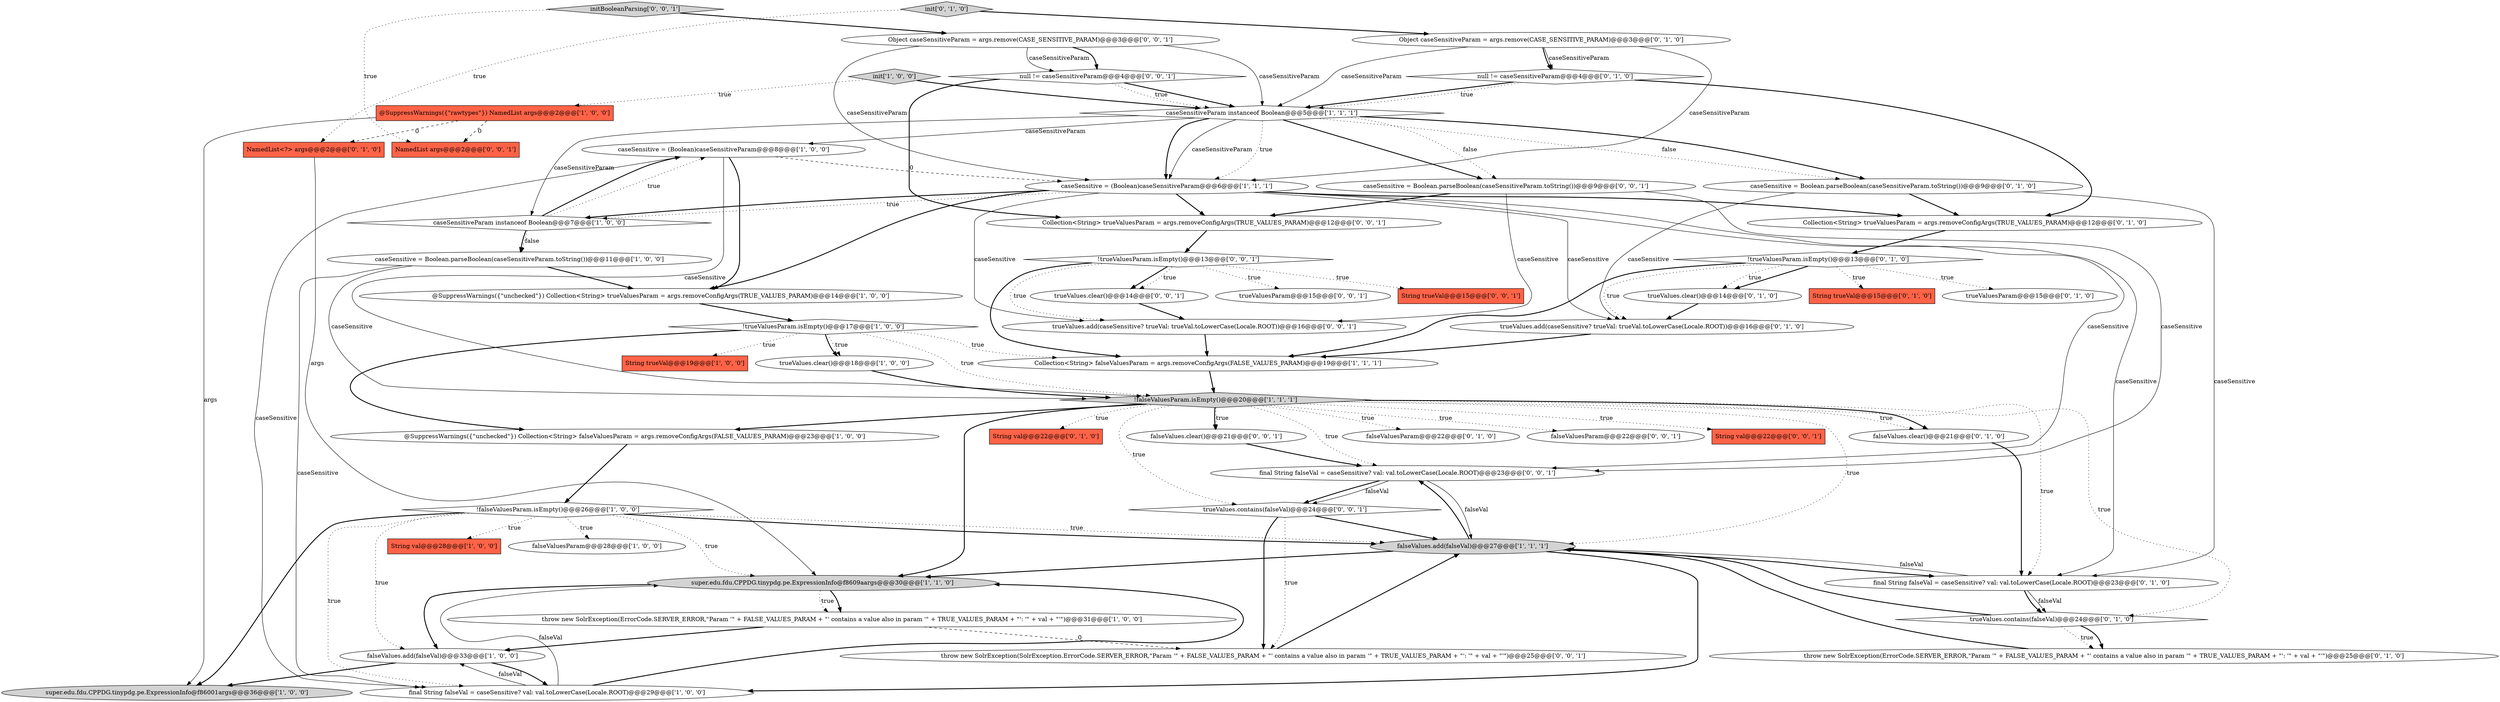 digraph {
54 [style = filled, label = "trueValuesParam@@@15@@@['0', '0', '1']", fillcolor = white, shape = ellipse image = "AAA0AAABBB3BBB"];
14 [style = filled, label = "caseSensitive = (Boolean)caseSensitiveParam@@@8@@@['1', '0', '0']", fillcolor = white, shape = ellipse image = "AAA0AAABBB1BBB"];
30 [style = filled, label = "trueValues.clear()@@@14@@@['0', '1', '0']", fillcolor = white, shape = ellipse image = "AAA0AAABBB2BBB"];
56 [style = filled, label = "!trueValuesParam.isEmpty()@@@13@@@['0', '0', '1']", fillcolor = white, shape = diamond image = "AAA0AAABBB3BBB"];
42 [style = filled, label = "String trueVal@@@15@@@['0', '0', '1']", fillcolor = tomato, shape = box image = "AAA0AAABBB3BBB"];
9 [style = filled, label = "caseSensitive = Boolean.parseBoolean(caseSensitiveParam.toString())@@@11@@@['1', '0', '0']", fillcolor = white, shape = ellipse image = "AAA0AAABBB1BBB"];
55 [style = filled, label = "Collection<String> trueValuesParam = args.removeConfigArgs(TRUE_VALUES_PARAM)@@@12@@@['0', '0', '1']", fillcolor = white, shape = ellipse image = "AAA0AAABBB3BBB"];
22 [style = filled, label = "caseSensitiveParam instanceof Boolean@@@5@@@['1', '1', '1']", fillcolor = white, shape = diamond image = "AAA0AAABBB1BBB"];
27 [style = filled, label = "caseSensitive = Boolean.parseBoolean(caseSensitiveParam.toString())@@@9@@@['0', '1', '0']", fillcolor = white, shape = ellipse image = "AAA0AAABBB2BBB"];
13 [style = filled, label = "String val@@@28@@@['1', '0', '0']", fillcolor = tomato, shape = box image = "AAA0AAABBB1BBB"];
33 [style = filled, label = "String trueVal@@@15@@@['0', '1', '0']", fillcolor = tomato, shape = box image = "AAA0AAABBB2BBB"];
39 [style = filled, label = "init['0', '1', '0']", fillcolor = lightgray, shape = diamond image = "AAA0AAABBB2BBB"];
7 [style = filled, label = "Collection<String> falseValuesParam = args.removeConfigArgs(FALSE_VALUES_PARAM)@@@19@@@['1', '1', '1']", fillcolor = white, shape = ellipse image = "AAA0AAABBB1BBB"];
52 [style = filled, label = "initBooleanParsing['0', '0', '1']", fillcolor = lightgray, shape = diamond image = "AAA0AAABBB3BBB"];
1 [style = filled, label = "!falseValuesParam.isEmpty()@@@26@@@['1', '0', '0']", fillcolor = white, shape = diamond image = "AAA0AAABBB1BBB"];
51 [style = filled, label = "falseValues.clear()@@@21@@@['0', '0', '1']", fillcolor = white, shape = ellipse image = "AAA0AAABBB3BBB"];
37 [style = filled, label = "null != caseSensitiveParam@@@4@@@['0', '1', '0']", fillcolor = white, shape = diamond image = "AAA0AAABBB2BBB"];
2 [style = filled, label = "String trueVal@@@19@@@['1', '0', '0']", fillcolor = tomato, shape = box image = "AAA0AAABBB1BBB"];
23 [style = filled, label = "!trueValuesParam.isEmpty()@@@13@@@['0', '1', '0']", fillcolor = white, shape = diamond image = "AAA0AAABBB2BBB"];
31 [style = filled, label = "NamedList<?> args@@@2@@@['0', '1', '0']", fillcolor = tomato, shape = box image = "AAA1AAABBB2BBB"];
24 [style = filled, label = "throw new SolrException(ErrorCode.SERVER_ERROR,\"Param '\" + FALSE_VALUES_PARAM + \"' contains a value also in param '\" + TRUE_VALUES_PARAM + \"': '\" + val + \"'\")@@@25@@@['0', '1', '0']", fillcolor = white, shape = ellipse image = "AAA0AAABBB2BBB"];
11 [style = filled, label = "@SuppressWarnings({\"unchecked\"}) Collection<String> falseValuesParam = args.removeConfigArgs(FALSE_VALUES_PARAM)@@@23@@@['1', '0', '0']", fillcolor = white, shape = ellipse image = "AAA0AAABBB1BBB"];
16 [style = filled, label = "falseValues.add(falseVal)@@@33@@@['1', '0', '0']", fillcolor = white, shape = ellipse image = "AAA0AAABBB1BBB"];
4 [style = filled, label = "caseSensitiveParam instanceof Boolean@@@7@@@['1', '0', '0']", fillcolor = white, shape = diamond image = "AAA0AAABBB1BBB"];
44 [style = filled, label = "final String falseVal = caseSensitive? val: val.toLowerCase(Locale.ROOT)@@@23@@@['0', '0', '1']", fillcolor = white, shape = ellipse image = "AAA0AAABBB3BBB"];
0 [style = filled, label = "super.edu.fdu.CPPDG.tinypdg.pe.ExpressionInfo@f86001args@@@36@@@['1', '0', '0']", fillcolor = lightgray, shape = ellipse image = "AAA0AAABBB1BBB"];
29 [style = filled, label = "falseValuesParam@@@22@@@['0', '1', '0']", fillcolor = white, shape = ellipse image = "AAA0AAABBB2BBB"];
25 [style = filled, label = "falseValues.clear()@@@21@@@['0', '1', '0']", fillcolor = white, shape = ellipse image = "AAA0AAABBB2BBB"];
49 [style = filled, label = "NamedList args@@@2@@@['0', '0', '1']", fillcolor = tomato, shape = box image = "AAA0AAABBB3BBB"];
10 [style = filled, label = "super.edu.fdu.CPPDG.tinypdg.pe.ExpressionInfo@f8609aargs@@@30@@@['1', '1', '0']", fillcolor = lightgray, shape = ellipse image = "AAA0AAABBB1BBB"];
18 [style = filled, label = "final String falseVal = caseSensitive? val: val.toLowerCase(Locale.ROOT)@@@29@@@['1', '0', '0']", fillcolor = white, shape = ellipse image = "AAA0AAABBB1BBB"];
45 [style = filled, label = "falseValuesParam@@@22@@@['0', '0', '1']", fillcolor = white, shape = ellipse image = "AAA0AAABBB3BBB"];
26 [style = filled, label = "Object caseSensitiveParam = args.remove(CASE_SENSITIVE_PARAM)@@@3@@@['0', '1', '0']", fillcolor = white, shape = ellipse image = "AAA0AAABBB2BBB"];
28 [style = filled, label = "final String falseVal = caseSensitive? val: val.toLowerCase(Locale.ROOT)@@@23@@@['0', '1', '0']", fillcolor = white, shape = ellipse image = "AAA0AAABBB2BBB"];
48 [style = filled, label = "null != caseSensitiveParam@@@4@@@['0', '0', '1']", fillcolor = white, shape = diamond image = "AAA0AAABBB3BBB"];
20 [style = filled, label = "!trueValuesParam.isEmpty()@@@17@@@['1', '0', '0']", fillcolor = white, shape = diamond image = "AAA0AAABBB1BBB"];
8 [style = filled, label = "caseSensitive = (Boolean)caseSensitiveParam@@@6@@@['1', '1', '1']", fillcolor = white, shape = ellipse image = "AAA0AAABBB1BBB"];
21 [style = filled, label = "trueValues.clear()@@@18@@@['1', '0', '0']", fillcolor = white, shape = ellipse image = "AAA0AAABBB1BBB"];
32 [style = filled, label = "trueValues.contains(falseVal)@@@24@@@['0', '1', '0']", fillcolor = white, shape = diamond image = "AAA0AAABBB2BBB"];
35 [style = filled, label = "Collection<String> trueValuesParam = args.removeConfigArgs(TRUE_VALUES_PARAM)@@@12@@@['0', '1', '0']", fillcolor = white, shape = ellipse image = "AAA0AAABBB2BBB"];
5 [style = filled, label = "@SuppressWarnings({\"rawtypes\"}) NamedList args@@@2@@@['1', '0', '0']", fillcolor = tomato, shape = box image = "AAA1AAABBB1BBB"];
36 [style = filled, label = "trueValues.add(caseSensitive? trueVal: trueVal.toLowerCase(Locale.ROOT))@@@16@@@['0', '1', '0']", fillcolor = white, shape = ellipse image = "AAA0AAABBB2BBB"];
41 [style = filled, label = "Object caseSensitiveParam = args.remove(CASE_SENSITIVE_PARAM)@@@3@@@['0', '0', '1']", fillcolor = white, shape = ellipse image = "AAA0AAABBB3BBB"];
47 [style = filled, label = "trueValues.clear()@@@14@@@['0', '0', '1']", fillcolor = white, shape = ellipse image = "AAA0AAABBB3BBB"];
6 [style = filled, label = "falseValues.add(falseVal)@@@27@@@['1', '1', '1']", fillcolor = lightgray, shape = ellipse image = "AAA0AAABBB1BBB"];
46 [style = filled, label = "String val@@@22@@@['0', '0', '1']", fillcolor = tomato, shape = box image = "AAA0AAABBB3BBB"];
43 [style = filled, label = "throw new SolrException(SolrException.ErrorCode.SERVER_ERROR,\"Param '\" + FALSE_VALUES_PARAM + \"' contains a value also in param '\" + TRUE_VALUES_PARAM + \"': '\" + val + \"'\")@@@25@@@['0', '0', '1']", fillcolor = white, shape = ellipse image = "AAA0AAABBB3BBB"];
15 [style = filled, label = "throw new SolrException(ErrorCode.SERVER_ERROR,\"Param '\" + FALSE_VALUES_PARAM + \"' contains a value also in param '\" + TRUE_VALUES_PARAM + \"': '\" + val + \"'\")@@@31@@@['1', '0', '0']", fillcolor = white, shape = ellipse image = "AAA0AAABBB1BBB"];
53 [style = filled, label = "trueValues.add(caseSensitive? trueVal: trueVal.toLowerCase(Locale.ROOT))@@@16@@@['0', '0', '1']", fillcolor = white, shape = ellipse image = "AAA0AAABBB3BBB"];
34 [style = filled, label = "String val@@@22@@@['0', '1', '0']", fillcolor = tomato, shape = box image = "AAA0AAABBB2BBB"];
3 [style = filled, label = "!falseValuesParam.isEmpty()@@@20@@@['1', '1', '1']", fillcolor = lightgray, shape = diamond image = "AAA0AAABBB1BBB"];
17 [style = filled, label = "falseValuesParam@@@28@@@['1', '0', '0']", fillcolor = white, shape = ellipse image = "AAA0AAABBB1BBB"];
19 [style = filled, label = "init['1', '0', '0']", fillcolor = lightgray, shape = diamond image = "AAA0AAABBB1BBB"];
12 [style = filled, label = "@SuppressWarnings({\"unchecked\"}) Collection<String> trueValuesParam = args.removeConfigArgs(TRUE_VALUES_PARAM)@@@14@@@['1', '0', '0']", fillcolor = white, shape = ellipse image = "AAA0AAABBB1BBB"];
50 [style = filled, label = "trueValues.contains(falseVal)@@@24@@@['0', '0', '1']", fillcolor = white, shape = diamond image = "AAA0AAABBB3BBB"];
38 [style = filled, label = "trueValuesParam@@@15@@@['0', '1', '0']", fillcolor = white, shape = ellipse image = "AAA0AAABBB2BBB"];
40 [style = filled, label = "caseSensitive = Boolean.parseBoolean(caseSensitiveParam.toString())@@@9@@@['0', '0', '1']", fillcolor = white, shape = ellipse image = "AAA0AAABBB3BBB"];
16->0 [style = bold, label=""];
40->44 [style = solid, label="caseSensitive"];
56->42 [style = dotted, label="true"];
40->55 [style = bold, label=""];
22->40 [style = dotted, label="false"];
14->3 [style = solid, label="caseSensitive"];
30->36 [style = bold, label=""];
3->6 [style = dotted, label="true"];
26->37 [style = solid, label="caseSensitiveParam"];
3->25 [style = dotted, label="true"];
32->6 [style = bold, label=""];
8->4 [style = dotted, label="true"];
3->34 [style = dotted, label="true"];
56->47 [style = bold, label=""];
41->8 [style = solid, label="caseSensitiveParam"];
22->8 [style = bold, label=""];
1->13 [style = dotted, label="true"];
41->48 [style = bold, label=""];
18->16 [style = solid, label="falseVal"];
35->23 [style = bold, label=""];
18->10 [style = solid, label="falseVal"];
1->6 [style = dotted, label="true"];
56->54 [style = dotted, label="true"];
26->22 [style = solid, label="caseSensitiveParam"];
8->4 [style = bold, label=""];
56->7 [style = bold, label=""];
22->8 [style = solid, label="caseSensitiveParam"];
22->14 [style = solid, label="caseSensitiveParam"];
31->10 [style = solid, label="args"];
21->3 [style = bold, label=""];
5->49 [style = dashed, label="0"];
28->32 [style = solid, label="falseVal"];
47->53 [style = bold, label=""];
25->28 [style = bold, label=""];
50->43 [style = bold, label=""];
32->24 [style = dotted, label="true"];
23->30 [style = bold, label=""];
3->29 [style = dotted, label="true"];
27->28 [style = solid, label="caseSensitive"];
9->3 [style = solid, label="caseSensitive"];
3->11 [style = bold, label=""];
51->44 [style = bold, label=""];
22->27 [style = dotted, label="false"];
44->50 [style = bold, label=""];
50->43 [style = dotted, label="true"];
1->0 [style = bold, label=""];
3->51 [style = bold, label=""];
56->47 [style = dotted, label="true"];
39->26 [style = bold, label=""];
1->18 [style = dotted, label="true"];
3->10 [style = bold, label=""];
4->9 [style = dotted, label="false"];
26->8 [style = solid, label="caseSensitiveParam"];
9->18 [style = solid, label="caseSensitive"];
48->55 [style = bold, label=""];
20->3 [style = dotted, label="true"];
41->22 [style = solid, label="caseSensitiveParam"];
26->37 [style = bold, label=""];
23->7 [style = bold, label=""];
8->55 [style = bold, label=""];
8->28 [style = solid, label="caseSensitive"];
23->33 [style = dotted, label="true"];
19->22 [style = bold, label=""];
3->44 [style = dotted, label="true"];
39->31 [style = dotted, label="true"];
4->9 [style = bold, label=""];
4->14 [style = bold, label=""];
16->18 [style = bold, label=""];
1->10 [style = dotted, label="true"];
1->17 [style = dotted, label="true"];
14->18 [style = solid, label="caseSensitive"];
44->50 [style = solid, label="falseVal"];
6->18 [style = bold, label=""];
52->41 [style = bold, label=""];
12->20 [style = bold, label=""];
15->43 [style = dashed, label="0"];
20->7 [style = dotted, label="true"];
5->0 [style = solid, label="args"];
41->48 [style = solid, label="caseSensitiveParam"];
27->36 [style = solid, label="caseSensitive"];
8->35 [style = bold, label=""];
6->44 [style = bold, label=""];
28->6 [style = solid, label="falseVal"];
27->35 [style = bold, label=""];
8->44 [style = solid, label="caseSensitive"];
28->32 [style = bold, label=""];
23->38 [style = dotted, label="true"];
37->22 [style = bold, label=""];
1->6 [style = bold, label=""];
18->10 [style = bold, label=""];
10->16 [style = bold, label=""];
3->46 [style = dotted, label="true"];
6->10 [style = bold, label=""];
37->22 [style = dotted, label="true"];
19->5 [style = dotted, label="true"];
5->31 [style = dashed, label="0"];
23->36 [style = dotted, label="true"];
1->16 [style = dotted, label="true"];
9->12 [style = bold, label=""];
8->36 [style = solid, label="caseSensitive"];
37->35 [style = bold, label=""];
44->6 [style = solid, label="falseVal"];
8->12 [style = bold, label=""];
14->8 [style = dashed, label="0"];
22->40 [style = bold, label=""];
20->11 [style = bold, label=""];
3->28 [style = dotted, label="true"];
50->6 [style = bold, label=""];
3->32 [style = dotted, label="true"];
10->15 [style = bold, label=""];
3->50 [style = dotted, label="true"];
52->49 [style = dotted, label="true"];
11->1 [style = bold, label=""];
3->25 [style = bold, label=""];
23->30 [style = dotted, label="true"];
48->22 [style = bold, label=""];
20->21 [style = dotted, label="true"];
8->53 [style = solid, label="caseSensitive"];
4->14 [style = dotted, label="true"];
15->16 [style = bold, label=""];
7->3 [style = bold, label=""];
55->56 [style = bold, label=""];
43->6 [style = bold, label=""];
20->21 [style = bold, label=""];
10->15 [style = dotted, label="true"];
22->4 [style = solid, label="caseSensitiveParam"];
22->8 [style = dotted, label="true"];
53->7 [style = bold, label=""];
22->27 [style = bold, label=""];
36->7 [style = bold, label=""];
3->45 [style = dotted, label="true"];
14->12 [style = bold, label=""];
56->53 [style = dotted, label="true"];
20->2 [style = dotted, label="true"];
48->22 [style = dotted, label="true"];
24->6 [style = bold, label=""];
32->24 [style = bold, label=""];
40->53 [style = solid, label="caseSensitive"];
3->51 [style = dotted, label="true"];
6->28 [style = bold, label=""];
}
